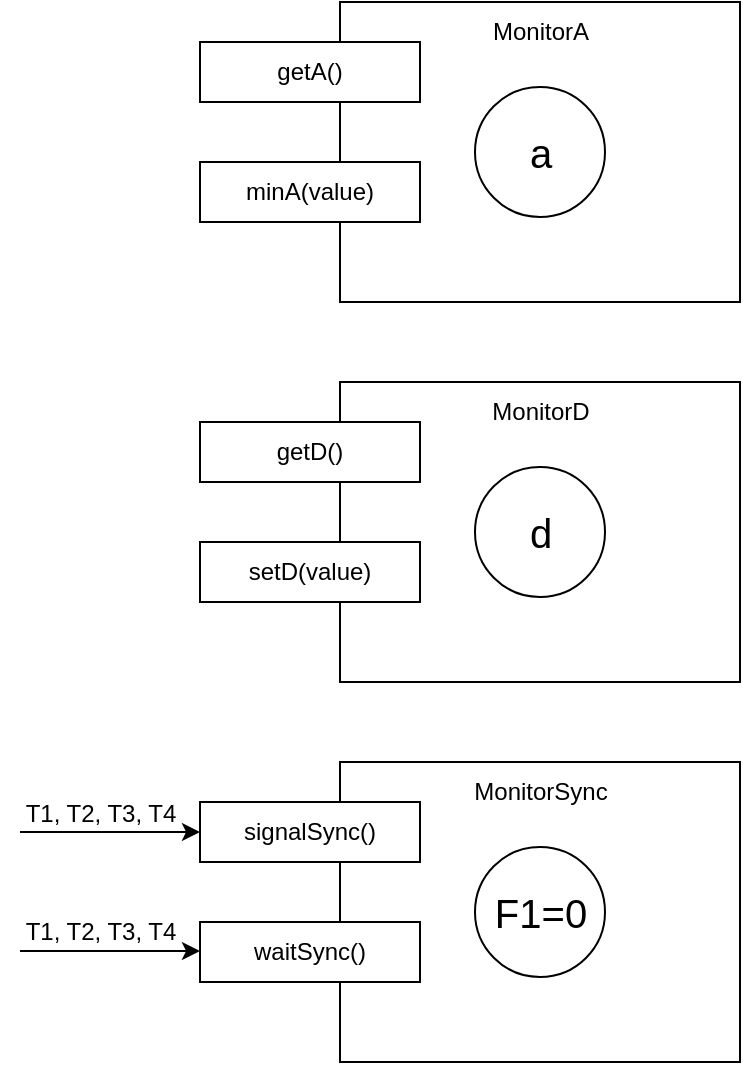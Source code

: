 <mxfile version="22.1.4" type="device">
  <diagram name="Сторінка-1" id="eIQWJ0iW8y0-mAVZZctP">
    <mxGraphModel dx="1434" dy="738" grid="1" gridSize="10" guides="1" tooltips="1" connect="1" arrows="1" fold="1" page="1" pageScale="1" pageWidth="827" pageHeight="1169" math="0" shadow="0">
      <root>
        <mxCell id="0" />
        <mxCell id="1" parent="0" />
        <mxCell id="K43IYD7qbKb4vnzpeUmj-2" value="" style="rounded=0;whiteSpace=wrap;html=1;" vertex="1" parent="1">
          <mxGeometry x="320" y="80" width="200" height="150" as="geometry" />
        </mxCell>
        <mxCell id="K43IYD7qbKb4vnzpeUmj-3" value="&lt;span style=&quot;font-size: 20px;&quot;&gt;&lt;font style=&quot;font-size: 20px;&quot;&gt;a&lt;/font&gt;&lt;/span&gt;" style="ellipse;whiteSpace=wrap;html=1;aspect=fixed;" vertex="1" parent="1">
          <mxGeometry x="387.5" y="122.5" width="65" height="65" as="geometry" />
        </mxCell>
        <mxCell id="K43IYD7qbKb4vnzpeUmj-4" value="MonitorA" style="text;html=1;align=center;verticalAlign=middle;resizable=0;points=[];autosize=1;strokeColor=none;fillColor=none;" vertex="1" parent="1">
          <mxGeometry x="385" y="80" width="70" height="30" as="geometry" />
        </mxCell>
        <mxCell id="K43IYD7qbKb4vnzpeUmj-5" value="getA()" style="rounded=0;whiteSpace=wrap;html=1;" vertex="1" parent="1">
          <mxGeometry x="250" y="100" width="110" height="30" as="geometry" />
        </mxCell>
        <mxCell id="K43IYD7qbKb4vnzpeUmj-6" value="minA(value)" style="rounded=0;whiteSpace=wrap;html=1;" vertex="1" parent="1">
          <mxGeometry x="250" y="160" width="110" height="30" as="geometry" />
        </mxCell>
        <mxCell id="K43IYD7qbKb4vnzpeUmj-7" value="" style="rounded=0;whiteSpace=wrap;html=1;" vertex="1" parent="1">
          <mxGeometry x="320" y="270" width="200" height="150" as="geometry" />
        </mxCell>
        <mxCell id="K43IYD7qbKb4vnzpeUmj-8" value="&lt;span style=&quot;font-size: 20px;&quot;&gt;d&lt;/span&gt;" style="ellipse;whiteSpace=wrap;html=1;aspect=fixed;" vertex="1" parent="1">
          <mxGeometry x="387.5" y="312.5" width="65" height="65" as="geometry" />
        </mxCell>
        <mxCell id="K43IYD7qbKb4vnzpeUmj-9" value="MonitorD" style="text;html=1;align=center;verticalAlign=middle;resizable=0;points=[];autosize=1;strokeColor=none;fillColor=none;" vertex="1" parent="1">
          <mxGeometry x="385" y="270" width="70" height="30" as="geometry" />
        </mxCell>
        <mxCell id="K43IYD7qbKb4vnzpeUmj-10" value="getD()" style="rounded=0;whiteSpace=wrap;html=1;" vertex="1" parent="1">
          <mxGeometry x="250" y="290" width="110" height="30" as="geometry" />
        </mxCell>
        <mxCell id="K43IYD7qbKb4vnzpeUmj-11" value="setD(value)" style="rounded=0;whiteSpace=wrap;html=1;" vertex="1" parent="1">
          <mxGeometry x="250" y="350" width="110" height="30" as="geometry" />
        </mxCell>
        <mxCell id="K43IYD7qbKb4vnzpeUmj-12" value="" style="rounded=0;whiteSpace=wrap;html=1;" vertex="1" parent="1">
          <mxGeometry x="320" y="460" width="200" height="150" as="geometry" />
        </mxCell>
        <mxCell id="K43IYD7qbKb4vnzpeUmj-13" value="&lt;span style=&quot;font-size: 20px;&quot;&gt;F1=0&lt;/span&gt;" style="ellipse;whiteSpace=wrap;html=1;aspect=fixed;" vertex="1" parent="1">
          <mxGeometry x="387.5" y="502.5" width="65" height="65" as="geometry" />
        </mxCell>
        <mxCell id="K43IYD7qbKb4vnzpeUmj-14" value="MonitorSync" style="text;html=1;align=center;verticalAlign=middle;resizable=0;points=[];autosize=1;strokeColor=none;fillColor=none;" vertex="1" parent="1">
          <mxGeometry x="375" y="460" width="90" height="30" as="geometry" />
        </mxCell>
        <mxCell id="K43IYD7qbKb4vnzpeUmj-15" value="signalSync()" style="rounded=0;whiteSpace=wrap;html=1;" vertex="1" parent="1">
          <mxGeometry x="250" y="480" width="110" height="30" as="geometry" />
        </mxCell>
        <mxCell id="K43IYD7qbKb4vnzpeUmj-16" value="waitSync()" style="rounded=0;whiteSpace=wrap;html=1;" vertex="1" parent="1">
          <mxGeometry x="250" y="540" width="110" height="30" as="geometry" />
        </mxCell>
        <mxCell id="K43IYD7qbKb4vnzpeUmj-17" value="" style="endArrow=classic;html=1;rounded=0;" edge="1" parent="1">
          <mxGeometry width="50" height="50" relative="1" as="geometry">
            <mxPoint x="160" y="495" as="sourcePoint" />
            <mxPoint x="250" y="495" as="targetPoint" />
          </mxGeometry>
        </mxCell>
        <mxCell id="K43IYD7qbKb4vnzpeUmj-19" value="T1, T2, T3, T4" style="text;html=1;align=center;verticalAlign=middle;resizable=0;points=[];autosize=1;strokeColor=none;fillColor=none;" vertex="1" parent="1">
          <mxGeometry x="150" y="470.5" width="100" height="30" as="geometry" />
        </mxCell>
        <mxCell id="K43IYD7qbKb4vnzpeUmj-20" value="T1, T2, T3, T4" style="text;html=1;align=center;verticalAlign=middle;resizable=0;points=[];autosize=1;strokeColor=none;fillColor=none;" vertex="1" parent="1">
          <mxGeometry x="150" y="530" width="100" height="30" as="geometry" />
        </mxCell>
        <mxCell id="K43IYD7qbKb4vnzpeUmj-23" value="" style="endArrow=classic;html=1;rounded=0;" edge="1" parent="1">
          <mxGeometry width="50" height="50" relative="1" as="geometry">
            <mxPoint x="160" y="554.5" as="sourcePoint" />
            <mxPoint x="250" y="554.5" as="targetPoint" />
          </mxGeometry>
        </mxCell>
      </root>
    </mxGraphModel>
  </diagram>
</mxfile>
